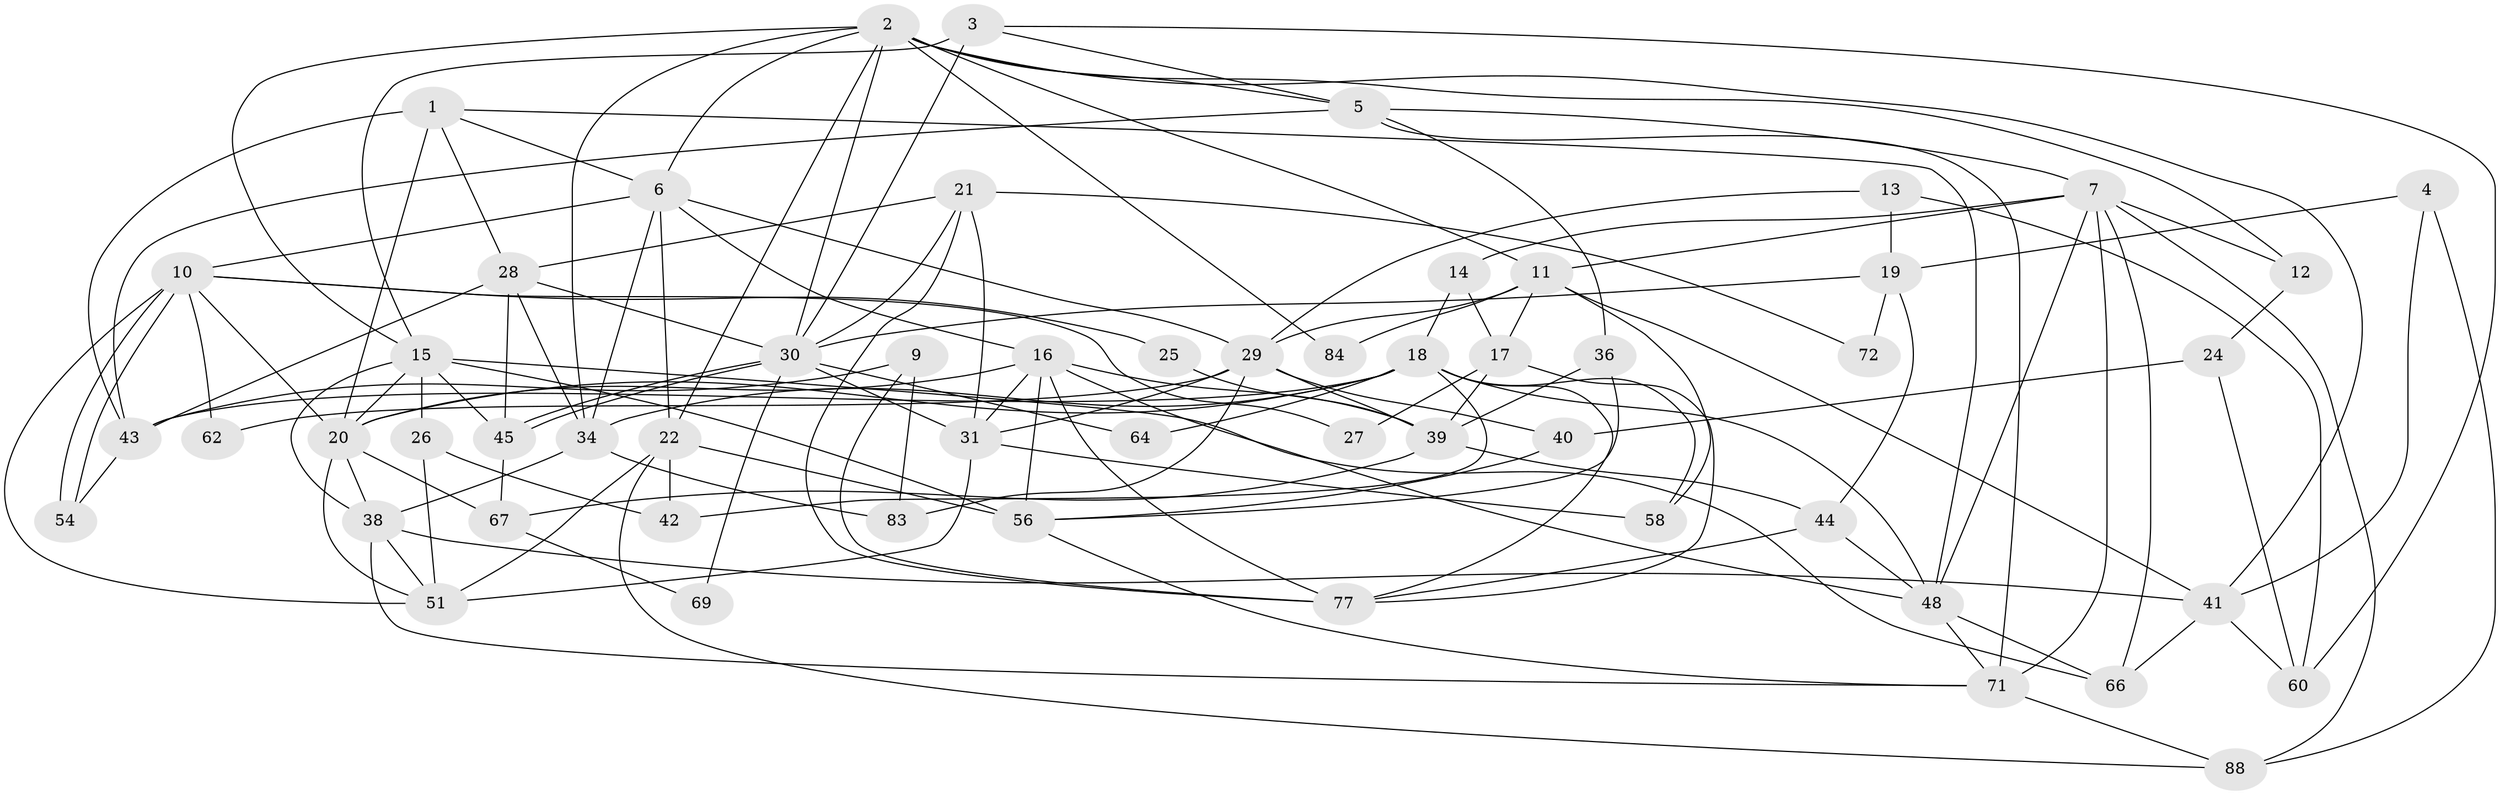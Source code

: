 // original degree distribution, {3: 0.3068181818181818, 7: 0.056818181818181816, 2: 0.10227272727272728, 4: 0.26136363636363635, 5: 0.20454545454545456, 6: 0.06818181818181818}
// Generated by graph-tools (version 1.1) at 2025/42/03/06/25 10:42:00]
// undirected, 56 vertices, 139 edges
graph export_dot {
graph [start="1"]
  node [color=gray90,style=filled];
  1 [super="+8"];
  2 [super="+23"];
  3 [super="+35"];
  4;
  5 [super="+57"];
  6 [super="+63"];
  7 [super="+65"];
  9;
  10 [super="+68"];
  11 [super="+50"];
  12;
  13;
  14 [super="+59"];
  15 [super="+61"];
  16 [super="+49"];
  17 [super="+80"];
  18 [super="+75"];
  19 [super="+78"];
  20 [super="+47"];
  21 [super="+32"];
  22 [super="+79"];
  24;
  25;
  26;
  27;
  28 [super="+37"];
  29 [super="+33"];
  30 [super="+85"];
  31 [super="+74"];
  34 [super="+52"];
  36;
  38 [super="+73"];
  39 [super="+55"];
  40;
  41 [super="+46"];
  42;
  43 [super="+53"];
  44;
  45;
  48 [super="+81"];
  51 [super="+86"];
  54;
  56 [super="+76"];
  58;
  60;
  62;
  64;
  66;
  67 [super="+70"];
  69;
  71 [super="+82"];
  72;
  77 [super="+87"];
  83;
  84;
  88;
  1 -- 6;
  1 -- 43 [weight=2];
  1 -- 20;
  1 -- 48;
  1 -- 28;
  2 -- 11;
  2 -- 12;
  2 -- 34;
  2 -- 5;
  2 -- 15;
  2 -- 30;
  2 -- 84;
  2 -- 22;
  2 -- 41;
  2 -- 6;
  3 -- 60;
  3 -- 5;
  3 -- 15;
  3 -- 30;
  4 -- 41;
  4 -- 88;
  4 -- 19;
  5 -- 36;
  5 -- 7;
  5 -- 43;
  5 -- 71;
  6 -- 34;
  6 -- 10;
  6 -- 16;
  6 -- 22;
  6 -- 29;
  7 -- 14;
  7 -- 88;
  7 -- 48;
  7 -- 66;
  7 -- 12;
  7 -- 71;
  7 -- 11;
  9 -- 83;
  9 -- 43;
  9 -- 77;
  10 -- 54;
  10 -- 54;
  10 -- 25;
  10 -- 20;
  10 -- 27;
  10 -- 62;
  10 -- 51;
  11 -- 41;
  11 -- 17;
  11 -- 84;
  11 -- 58;
  11 -- 29;
  12 -- 24;
  13 -- 60;
  13 -- 29;
  13 -- 19;
  14 -- 17 [weight=2];
  14 -- 18;
  15 -- 66;
  15 -- 45;
  15 -- 20;
  15 -- 26;
  15 -- 38;
  15 -- 56;
  16 -- 20;
  16 -- 56;
  16 -- 77;
  16 -- 48;
  16 -- 39;
  16 -- 31;
  17 -- 27;
  17 -- 77;
  17 -- 39;
  18 -- 43;
  18 -- 34;
  18 -- 64;
  18 -- 48;
  18 -- 20;
  18 -- 58;
  18 -- 42;
  18 -- 77;
  19 -- 30;
  19 -- 72;
  19 -- 44;
  20 -- 67;
  20 -- 51;
  20 -- 38;
  21 -- 28;
  21 -- 72;
  21 -- 77;
  21 -- 30;
  21 -- 31;
  22 -- 51;
  22 -- 56;
  22 -- 42;
  22 -- 88;
  24 -- 60;
  24 -- 40;
  25 -- 39;
  26 -- 51;
  26 -- 42;
  28 -- 34 [weight=2];
  28 -- 45;
  28 -- 30;
  28 -- 43;
  29 -- 40;
  29 -- 39;
  29 -- 62;
  29 -- 83;
  29 -- 31;
  30 -- 45;
  30 -- 45;
  30 -- 64;
  30 -- 69;
  30 -- 31;
  31 -- 51;
  31 -- 58;
  34 -- 38;
  34 -- 83;
  36 -- 39;
  36 -- 56;
  38 -- 51;
  38 -- 41 [weight=2];
  38 -- 71;
  39 -- 67;
  39 -- 44;
  40 -- 56;
  41 -- 66;
  41 -- 60;
  43 -- 54;
  44 -- 77;
  44 -- 48;
  45 -- 67;
  48 -- 66;
  48 -- 71;
  56 -- 71;
  67 -- 69;
  71 -- 88;
}

